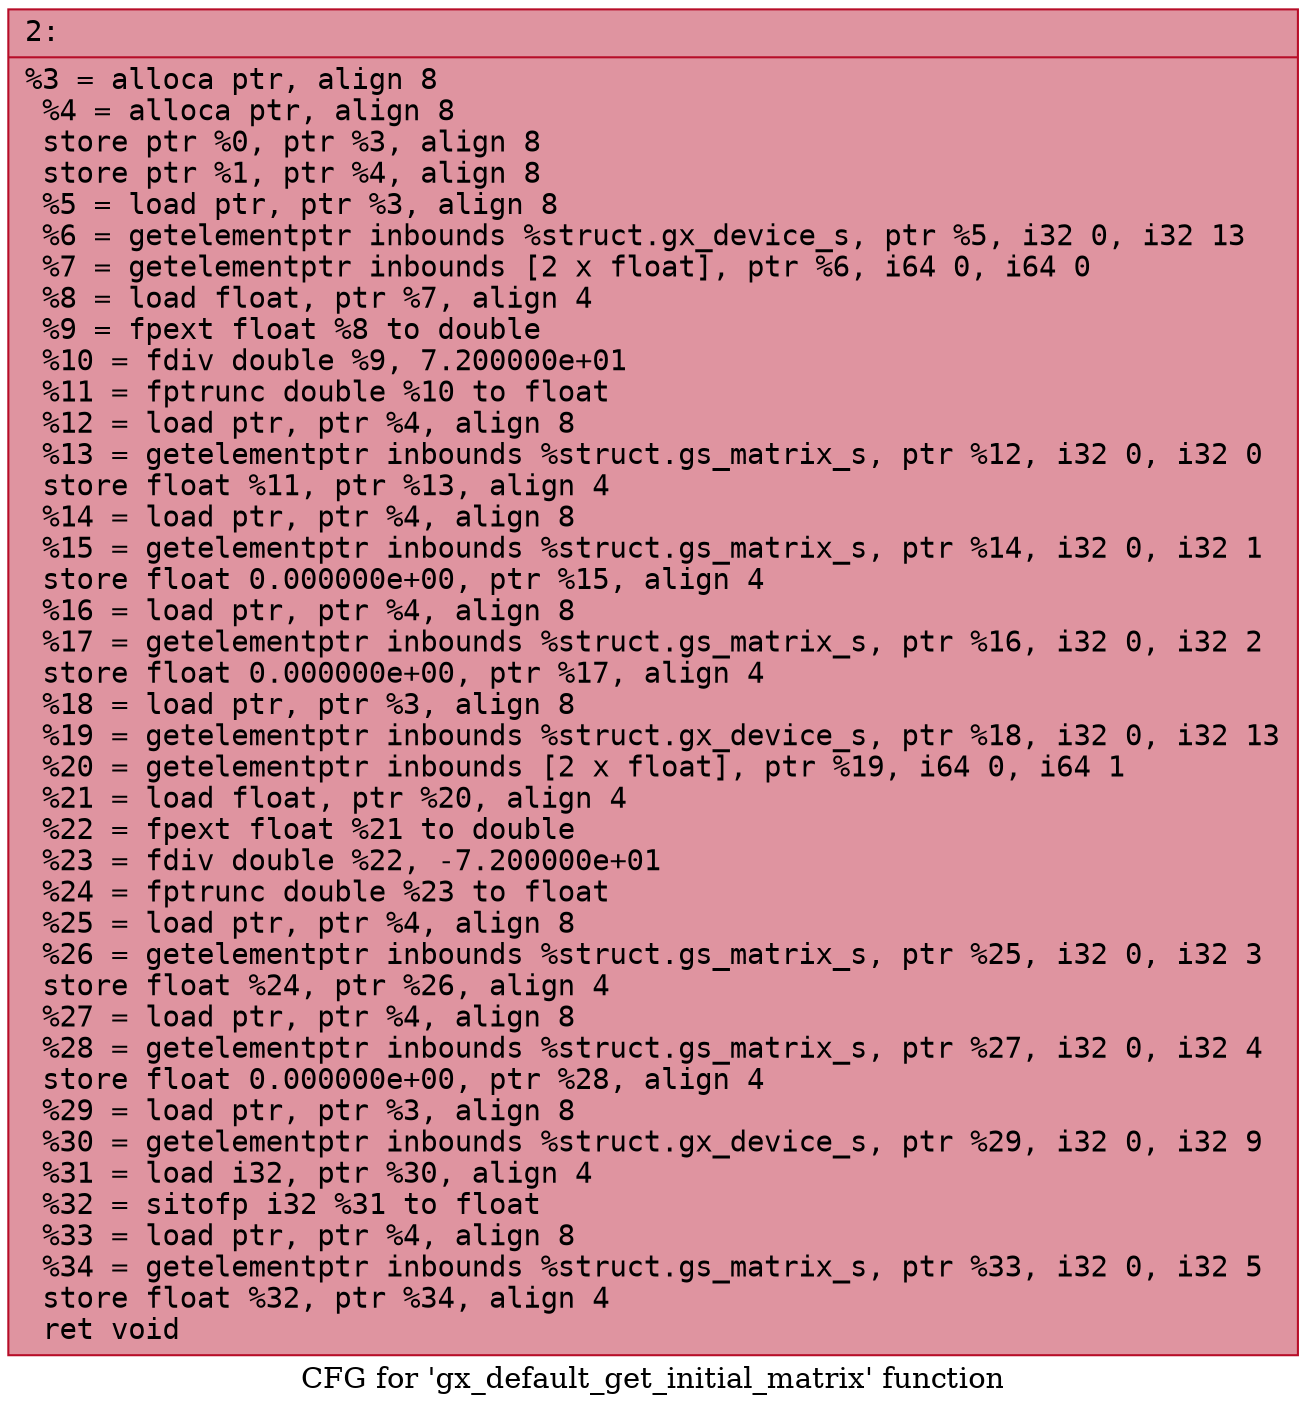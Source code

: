 digraph "CFG for 'gx_default_get_initial_matrix' function" {
	label="CFG for 'gx_default_get_initial_matrix' function";

	Node0x60000005fac0 [shape=record,color="#b70d28ff", style=filled, fillcolor="#b70d2870" fontname="Courier",label="{2:\l|  %3 = alloca ptr, align 8\l  %4 = alloca ptr, align 8\l  store ptr %0, ptr %3, align 8\l  store ptr %1, ptr %4, align 8\l  %5 = load ptr, ptr %3, align 8\l  %6 = getelementptr inbounds %struct.gx_device_s, ptr %5, i32 0, i32 13\l  %7 = getelementptr inbounds [2 x float], ptr %6, i64 0, i64 0\l  %8 = load float, ptr %7, align 4\l  %9 = fpext float %8 to double\l  %10 = fdiv double %9, 7.200000e+01\l  %11 = fptrunc double %10 to float\l  %12 = load ptr, ptr %4, align 8\l  %13 = getelementptr inbounds %struct.gs_matrix_s, ptr %12, i32 0, i32 0\l  store float %11, ptr %13, align 4\l  %14 = load ptr, ptr %4, align 8\l  %15 = getelementptr inbounds %struct.gs_matrix_s, ptr %14, i32 0, i32 1\l  store float 0.000000e+00, ptr %15, align 4\l  %16 = load ptr, ptr %4, align 8\l  %17 = getelementptr inbounds %struct.gs_matrix_s, ptr %16, i32 0, i32 2\l  store float 0.000000e+00, ptr %17, align 4\l  %18 = load ptr, ptr %3, align 8\l  %19 = getelementptr inbounds %struct.gx_device_s, ptr %18, i32 0, i32 13\l  %20 = getelementptr inbounds [2 x float], ptr %19, i64 0, i64 1\l  %21 = load float, ptr %20, align 4\l  %22 = fpext float %21 to double\l  %23 = fdiv double %22, -7.200000e+01\l  %24 = fptrunc double %23 to float\l  %25 = load ptr, ptr %4, align 8\l  %26 = getelementptr inbounds %struct.gs_matrix_s, ptr %25, i32 0, i32 3\l  store float %24, ptr %26, align 4\l  %27 = load ptr, ptr %4, align 8\l  %28 = getelementptr inbounds %struct.gs_matrix_s, ptr %27, i32 0, i32 4\l  store float 0.000000e+00, ptr %28, align 4\l  %29 = load ptr, ptr %3, align 8\l  %30 = getelementptr inbounds %struct.gx_device_s, ptr %29, i32 0, i32 9\l  %31 = load i32, ptr %30, align 4\l  %32 = sitofp i32 %31 to float\l  %33 = load ptr, ptr %4, align 8\l  %34 = getelementptr inbounds %struct.gs_matrix_s, ptr %33, i32 0, i32 5\l  store float %32, ptr %34, align 4\l  ret void\l}"];
}
